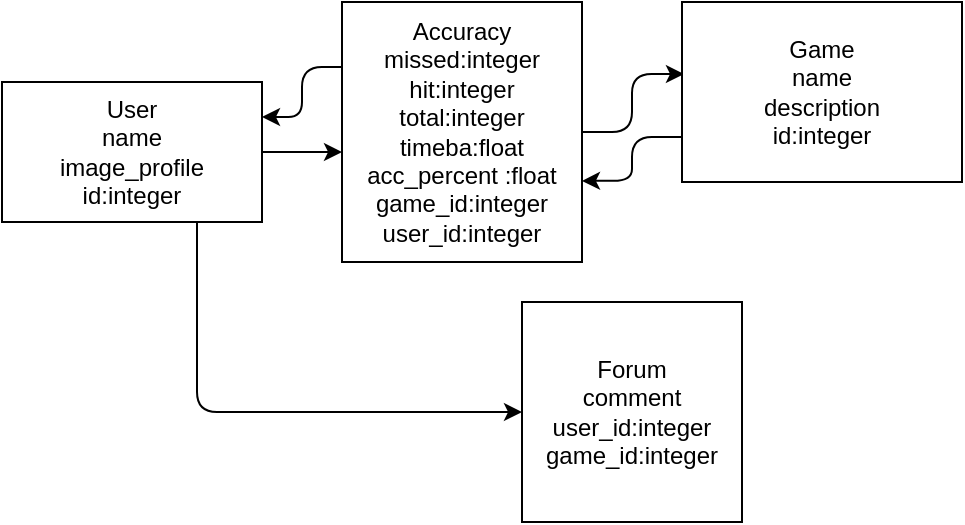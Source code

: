 <mxfile>
    <diagram id="Rxo2oslZmJ2QnC6qgLjG" name="Page-1">
        <mxGraphModel dx="651" dy="498" grid="1" gridSize="10" guides="1" tooltips="1" connect="1" arrows="1" fold="1" page="1" pageScale="1" pageWidth="850" pageHeight="1100" math="0" shadow="0">
            <root>
                <mxCell id="0"/>
                <mxCell id="1" parent="0"/>
                <mxCell id="14" style="edgeStyle=orthogonalEdgeStyle;html=1;exitX=0.75;exitY=1;exitDx=0;exitDy=0;entryX=0;entryY=0.5;entryDx=0;entryDy=0;" parent="1" source="2" target="9" edge="1">
                    <mxGeometry relative="1" as="geometry"/>
                </mxCell>
                <mxCell id="18" style="edgeStyle=orthogonalEdgeStyle;html=1;exitX=1;exitY=0.5;exitDx=0;exitDy=0;entryX=0;entryY=0.577;entryDx=0;entryDy=0;entryPerimeter=0;" parent="1" source="2" target="3" edge="1">
                    <mxGeometry relative="1" as="geometry"/>
                </mxCell>
                <mxCell id="2" value="User&lt;br&gt;name&lt;br&gt;image_profile&lt;br&gt;id:integer" style="rounded=0;whiteSpace=wrap;html=1;" parent="1" vertex="1">
                    <mxGeometry y="70" width="130" height="70" as="geometry"/>
                </mxCell>
                <mxCell id="13" style="edgeStyle=orthogonalEdgeStyle;html=1;entryX=0.007;entryY=0.4;entryDx=0;entryDy=0;entryPerimeter=0;" parent="1" source="3" target="4" edge="1">
                    <mxGeometry relative="1" as="geometry"/>
                </mxCell>
                <mxCell id="19" style="edgeStyle=orthogonalEdgeStyle;html=1;exitX=0;exitY=0.25;exitDx=0;exitDy=0;entryX=1;entryY=0.25;entryDx=0;entryDy=0;" parent="1" source="3" target="2" edge="1">
                    <mxGeometry relative="1" as="geometry"/>
                </mxCell>
                <mxCell id="3" value="Accuracy&lt;br&gt;missed:integer&lt;br&gt;hit:integer&lt;br&gt;total:integer&lt;br&gt;timeba:float&lt;br&gt;acc_percent :float&lt;br&gt;game_id:integer&lt;br&gt;user_id:integer" style="rounded=0;whiteSpace=wrap;html=1;" parent="1" vertex="1">
                    <mxGeometry x="170" y="30" width="120" height="130" as="geometry"/>
                </mxCell>
                <mxCell id="21" style="edgeStyle=orthogonalEdgeStyle;html=1;exitX=0;exitY=0.75;exitDx=0;exitDy=0;entryX=1;entryY=0.688;entryDx=0;entryDy=0;entryPerimeter=0;" parent="1" source="4" target="3" edge="1">
                    <mxGeometry relative="1" as="geometry"/>
                </mxCell>
                <mxCell id="4" value="Game&lt;br&gt;name&lt;br&gt;description&lt;br&gt;id:integer" style="rounded=0;whiteSpace=wrap;html=1;" parent="1" vertex="1">
                    <mxGeometry x="340" y="30" width="140" height="90" as="geometry"/>
                </mxCell>
                <mxCell id="9" value="Forum&lt;br&gt;comment&lt;br&gt;user_id:integer&lt;br&gt;game_id:integer" style="whiteSpace=wrap;html=1;aspect=fixed;rotation=0;" parent="1" vertex="1">
                    <mxGeometry x="260" y="180" width="110" height="110" as="geometry"/>
                </mxCell>
                <mxCell id="17" style="edgeStyle=orthogonalEdgeStyle;html=1;exitX=1;exitY=0;exitDx=0;exitDy=0;entryX=1;entryY=0;entryDx=0;entryDy=0;" parent="1" source="2" target="2" edge="1">
                    <mxGeometry relative="1" as="geometry"/>
                </mxCell>
            </root>
        </mxGraphModel>
    </diagram>
</mxfile>